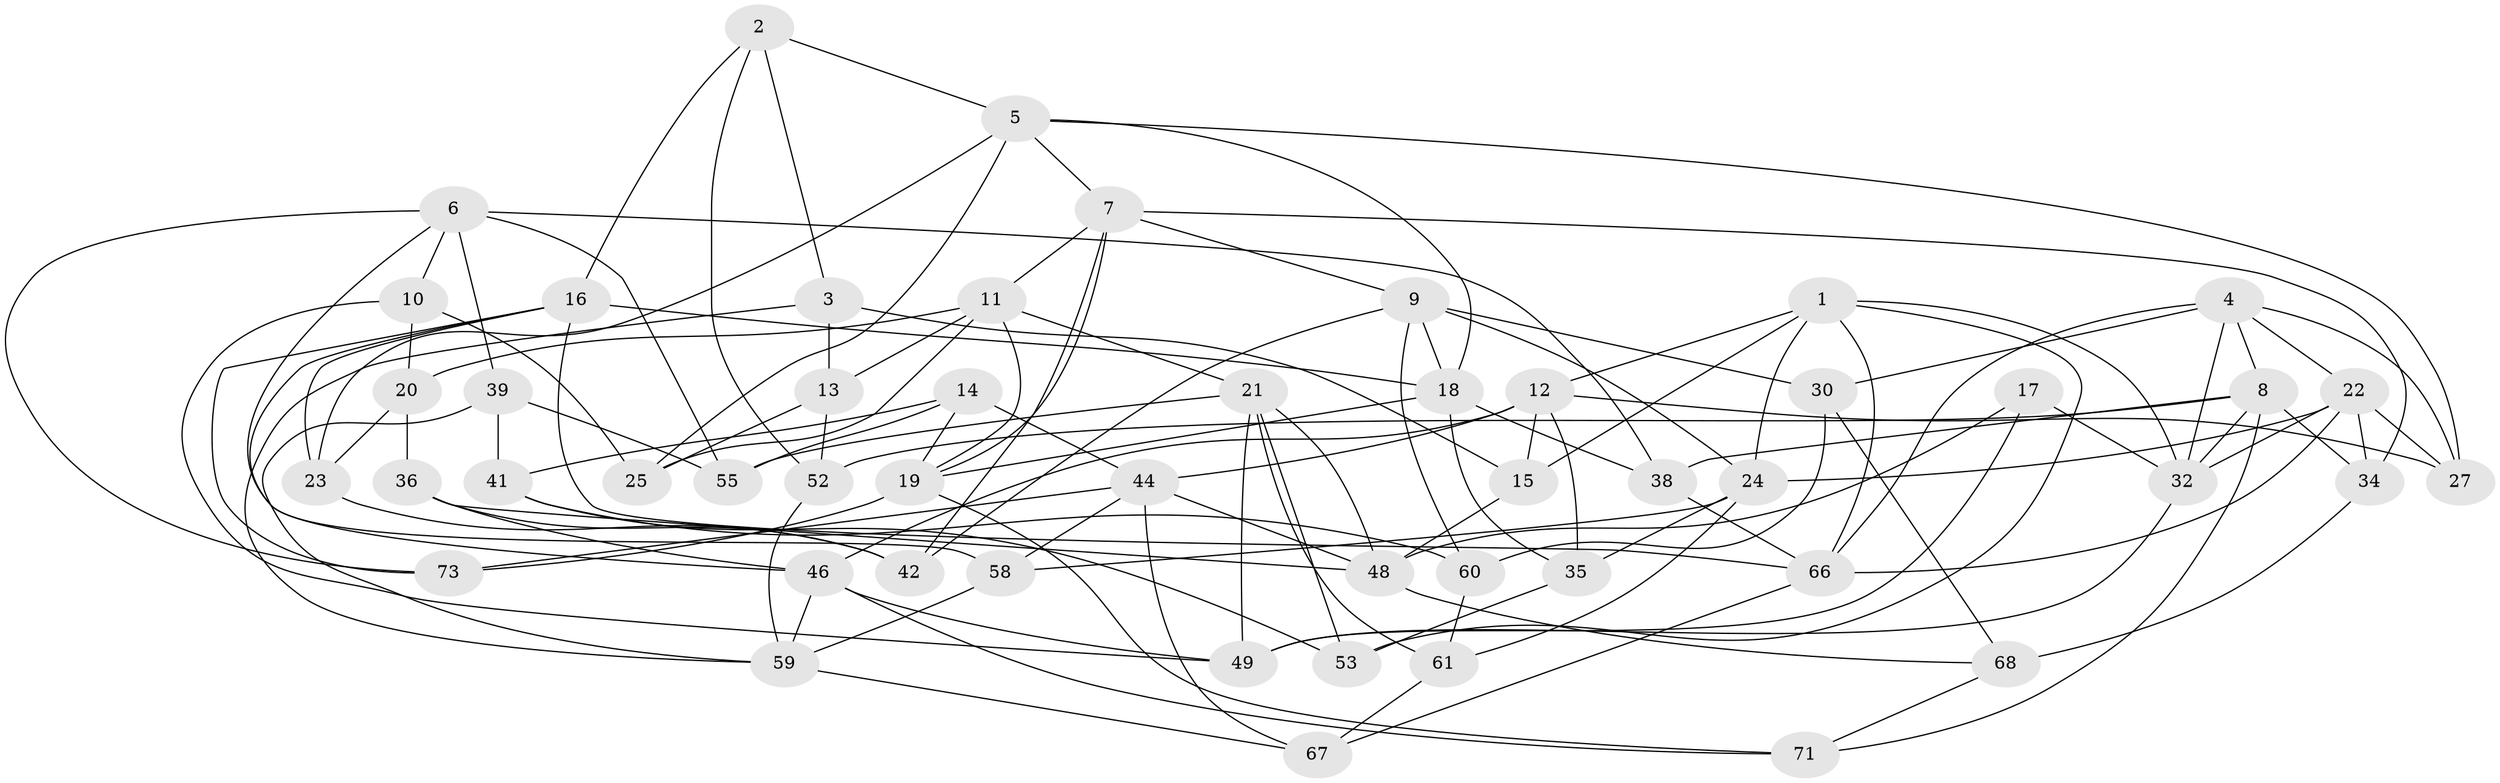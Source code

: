 // Generated by graph-tools (version 1.1) at 2025/24/03/03/25 07:24:30]
// undirected, 51 vertices, 123 edges
graph export_dot {
graph [start="1"]
  node [color=gray90,style=filled];
  1 [super="+57"];
  2;
  3;
  4 [super="+65"];
  5 [super="+28"];
  6 [super="+45"];
  7 [super="+51"];
  8 [super="+64"];
  9 [super="+29"];
  10;
  11 [super="+31"];
  12 [super="+43"];
  13;
  14;
  15;
  16 [super="+37"];
  17;
  18 [super="+26"];
  19 [super="+33"];
  20;
  21 [super="+62"];
  22 [super="+50"];
  23;
  24 [super="+40"];
  25;
  27;
  30;
  32 [super="+69"];
  34;
  35;
  36;
  38;
  39;
  41;
  42;
  44 [super="+56"];
  46 [super="+47"];
  48 [super="+70"];
  49 [super="+54"];
  52;
  53;
  55;
  58;
  59 [super="+63"];
  60;
  61;
  66 [super="+72"];
  67;
  68;
  71;
  73;
  1 -- 32;
  1 -- 66;
  1 -- 12;
  1 -- 24;
  1 -- 53;
  1 -- 15;
  2 -- 52;
  2 -- 3;
  2 -- 5;
  2 -- 16;
  3 -- 13;
  3 -- 59;
  3 -- 15;
  4 -- 27;
  4 -- 22;
  4 -- 66;
  4 -- 8;
  4 -- 32;
  4 -- 30;
  5 -- 23;
  5 -- 27;
  5 -- 25;
  5 -- 7;
  5 -- 18;
  6 -- 73;
  6 -- 38;
  6 -- 58;
  6 -- 10;
  6 -- 55;
  6 -- 39;
  7 -- 34;
  7 -- 11;
  7 -- 19;
  7 -- 42;
  7 -- 9;
  8 -- 71;
  8 -- 34;
  8 -- 52;
  8 -- 38;
  8 -- 32;
  9 -- 60;
  9 -- 24;
  9 -- 30;
  9 -- 42;
  9 -- 18;
  10 -- 20;
  10 -- 25;
  10 -- 49;
  11 -- 13;
  11 -- 25;
  11 -- 20;
  11 -- 19;
  11 -- 21;
  12 -- 35;
  12 -- 27;
  12 -- 15;
  12 -- 46;
  12 -- 44;
  13 -- 25;
  13 -- 52;
  14 -- 41;
  14 -- 55;
  14 -- 19;
  14 -- 44;
  15 -- 48;
  16 -- 73;
  16 -- 18;
  16 -- 66;
  16 -- 46;
  16 -- 23;
  17 -- 49 [weight=2];
  17 -- 48;
  17 -- 32;
  18 -- 35;
  18 -- 19;
  18 -- 38;
  19 -- 71;
  19 -- 73;
  20 -- 36;
  20 -- 23;
  21 -- 61;
  21 -- 49;
  21 -- 55;
  21 -- 48;
  21 -- 53;
  22 -- 32;
  22 -- 66;
  22 -- 34;
  22 -- 24;
  22 -- 27;
  23 -- 42;
  24 -- 58;
  24 -- 35;
  24 -- 61;
  30 -- 68;
  30 -- 60;
  32 -- 49;
  34 -- 68;
  35 -- 53;
  36 -- 46;
  36 -- 42;
  36 -- 48;
  38 -- 66;
  39 -- 55;
  39 -- 41;
  39 -- 59;
  41 -- 60;
  41 -- 53;
  44 -- 67;
  44 -- 58;
  44 -- 73;
  44 -- 48;
  46 -- 49;
  46 -- 71;
  46 -- 59;
  48 -- 68;
  52 -- 59;
  58 -- 59;
  59 -- 67;
  60 -- 61;
  61 -- 67;
  66 -- 67;
  68 -- 71;
}
